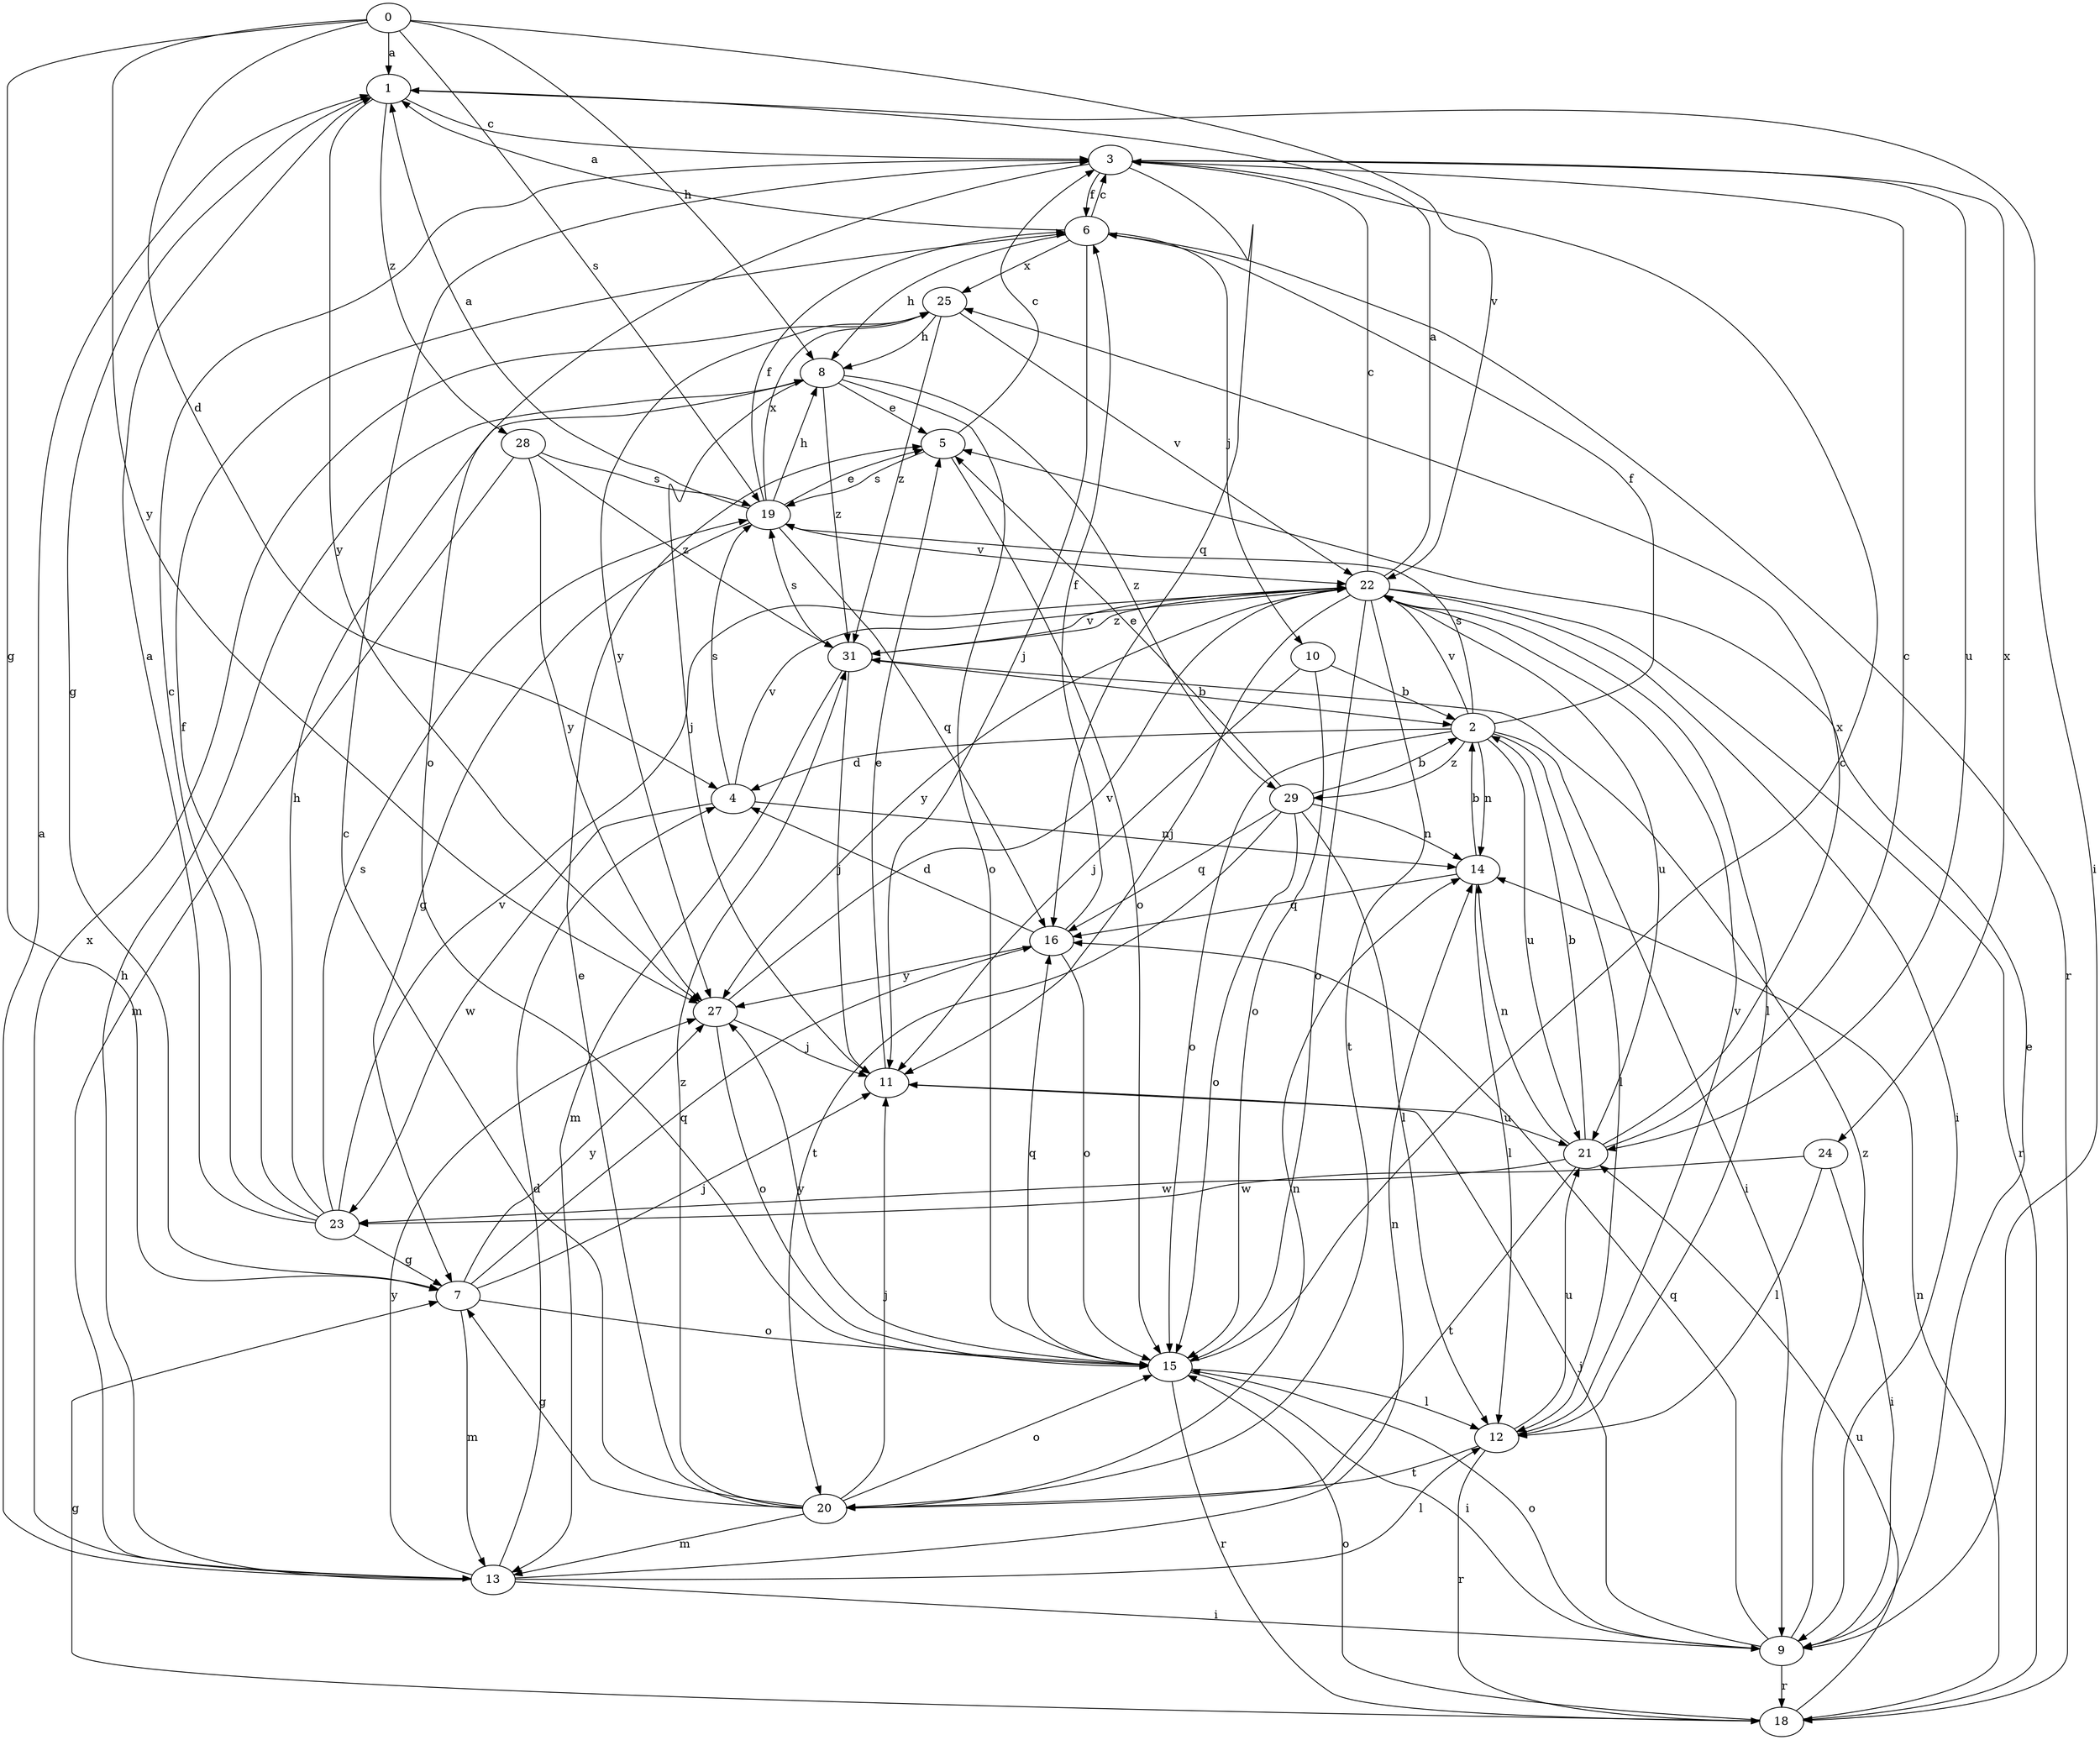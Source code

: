 strict digraph  {
0;
1;
2;
3;
4;
5;
6;
7;
8;
9;
10;
11;
12;
13;
14;
15;
16;
18;
19;
20;
21;
22;
23;
24;
25;
27;
28;
29;
31;
0 -> 1  [label=a];
0 -> 4  [label=d];
0 -> 7  [label=g];
0 -> 8  [label=h];
0 -> 19  [label=s];
0 -> 22  [label=v];
0 -> 27  [label=y];
1 -> 3  [label=c];
1 -> 7  [label=g];
1 -> 9  [label=i];
1 -> 27  [label=y];
1 -> 28  [label=z];
2 -> 4  [label=d];
2 -> 6  [label=f];
2 -> 9  [label=i];
2 -> 12  [label=l];
2 -> 14  [label=n];
2 -> 15  [label=o];
2 -> 19  [label=s];
2 -> 21  [label=u];
2 -> 22  [label=v];
2 -> 29  [label=z];
3 -> 6  [label=f];
3 -> 15  [label=o];
3 -> 16  [label=q];
3 -> 21  [label=u];
3 -> 24  [label=x];
4 -> 14  [label=n];
4 -> 19  [label=s];
4 -> 22  [label=v];
4 -> 23  [label=w];
5 -> 3  [label=c];
5 -> 15  [label=o];
5 -> 19  [label=s];
6 -> 1  [label=a];
6 -> 3  [label=c];
6 -> 8  [label=h];
6 -> 10  [label=j];
6 -> 11  [label=j];
6 -> 18  [label=r];
6 -> 25  [label=x];
7 -> 11  [label=j];
7 -> 13  [label=m];
7 -> 15  [label=o];
7 -> 16  [label=q];
7 -> 27  [label=y];
8 -> 5  [label=e];
8 -> 11  [label=j];
8 -> 15  [label=o];
8 -> 29  [label=z];
8 -> 31  [label=z];
9 -> 5  [label=e];
9 -> 11  [label=j];
9 -> 15  [label=o];
9 -> 16  [label=q];
9 -> 18  [label=r];
9 -> 31  [label=z];
10 -> 2  [label=b];
10 -> 11  [label=j];
10 -> 15  [label=o];
11 -> 5  [label=e];
11 -> 21  [label=u];
12 -> 18  [label=r];
12 -> 20  [label=t];
12 -> 21  [label=u];
12 -> 22  [label=v];
13 -> 1  [label=a];
13 -> 4  [label=d];
13 -> 8  [label=h];
13 -> 9  [label=i];
13 -> 12  [label=l];
13 -> 14  [label=n];
13 -> 25  [label=x];
13 -> 27  [label=y];
14 -> 2  [label=b];
14 -> 12  [label=l];
14 -> 16  [label=q];
15 -> 3  [label=c];
15 -> 9  [label=i];
15 -> 12  [label=l];
15 -> 16  [label=q];
15 -> 18  [label=r];
15 -> 27  [label=y];
16 -> 4  [label=d];
16 -> 6  [label=f];
16 -> 15  [label=o];
16 -> 27  [label=y];
18 -> 7  [label=g];
18 -> 14  [label=n];
18 -> 15  [label=o];
18 -> 21  [label=u];
19 -> 1  [label=a];
19 -> 5  [label=e];
19 -> 6  [label=f];
19 -> 7  [label=g];
19 -> 8  [label=h];
19 -> 16  [label=q];
19 -> 22  [label=v];
19 -> 25  [label=x];
20 -> 3  [label=c];
20 -> 5  [label=e];
20 -> 7  [label=g];
20 -> 11  [label=j];
20 -> 13  [label=m];
20 -> 14  [label=n];
20 -> 15  [label=o];
20 -> 31  [label=z];
21 -> 2  [label=b];
21 -> 3  [label=c];
21 -> 14  [label=n];
21 -> 20  [label=t];
21 -> 23  [label=w];
21 -> 25  [label=x];
22 -> 1  [label=a];
22 -> 3  [label=c];
22 -> 9  [label=i];
22 -> 11  [label=j];
22 -> 12  [label=l];
22 -> 15  [label=o];
22 -> 18  [label=r];
22 -> 20  [label=t];
22 -> 21  [label=u];
22 -> 27  [label=y];
22 -> 31  [label=z];
23 -> 1  [label=a];
23 -> 3  [label=c];
23 -> 6  [label=f];
23 -> 7  [label=g];
23 -> 8  [label=h];
23 -> 19  [label=s];
23 -> 22  [label=v];
24 -> 9  [label=i];
24 -> 12  [label=l];
24 -> 23  [label=w];
25 -> 8  [label=h];
25 -> 22  [label=v];
25 -> 27  [label=y];
25 -> 31  [label=z];
27 -> 11  [label=j];
27 -> 15  [label=o];
27 -> 22  [label=v];
28 -> 13  [label=m];
28 -> 19  [label=s];
28 -> 27  [label=y];
28 -> 31  [label=z];
29 -> 2  [label=b];
29 -> 5  [label=e];
29 -> 12  [label=l];
29 -> 14  [label=n];
29 -> 15  [label=o];
29 -> 16  [label=q];
29 -> 20  [label=t];
31 -> 2  [label=b];
31 -> 11  [label=j];
31 -> 13  [label=m];
31 -> 19  [label=s];
31 -> 22  [label=v];
}
